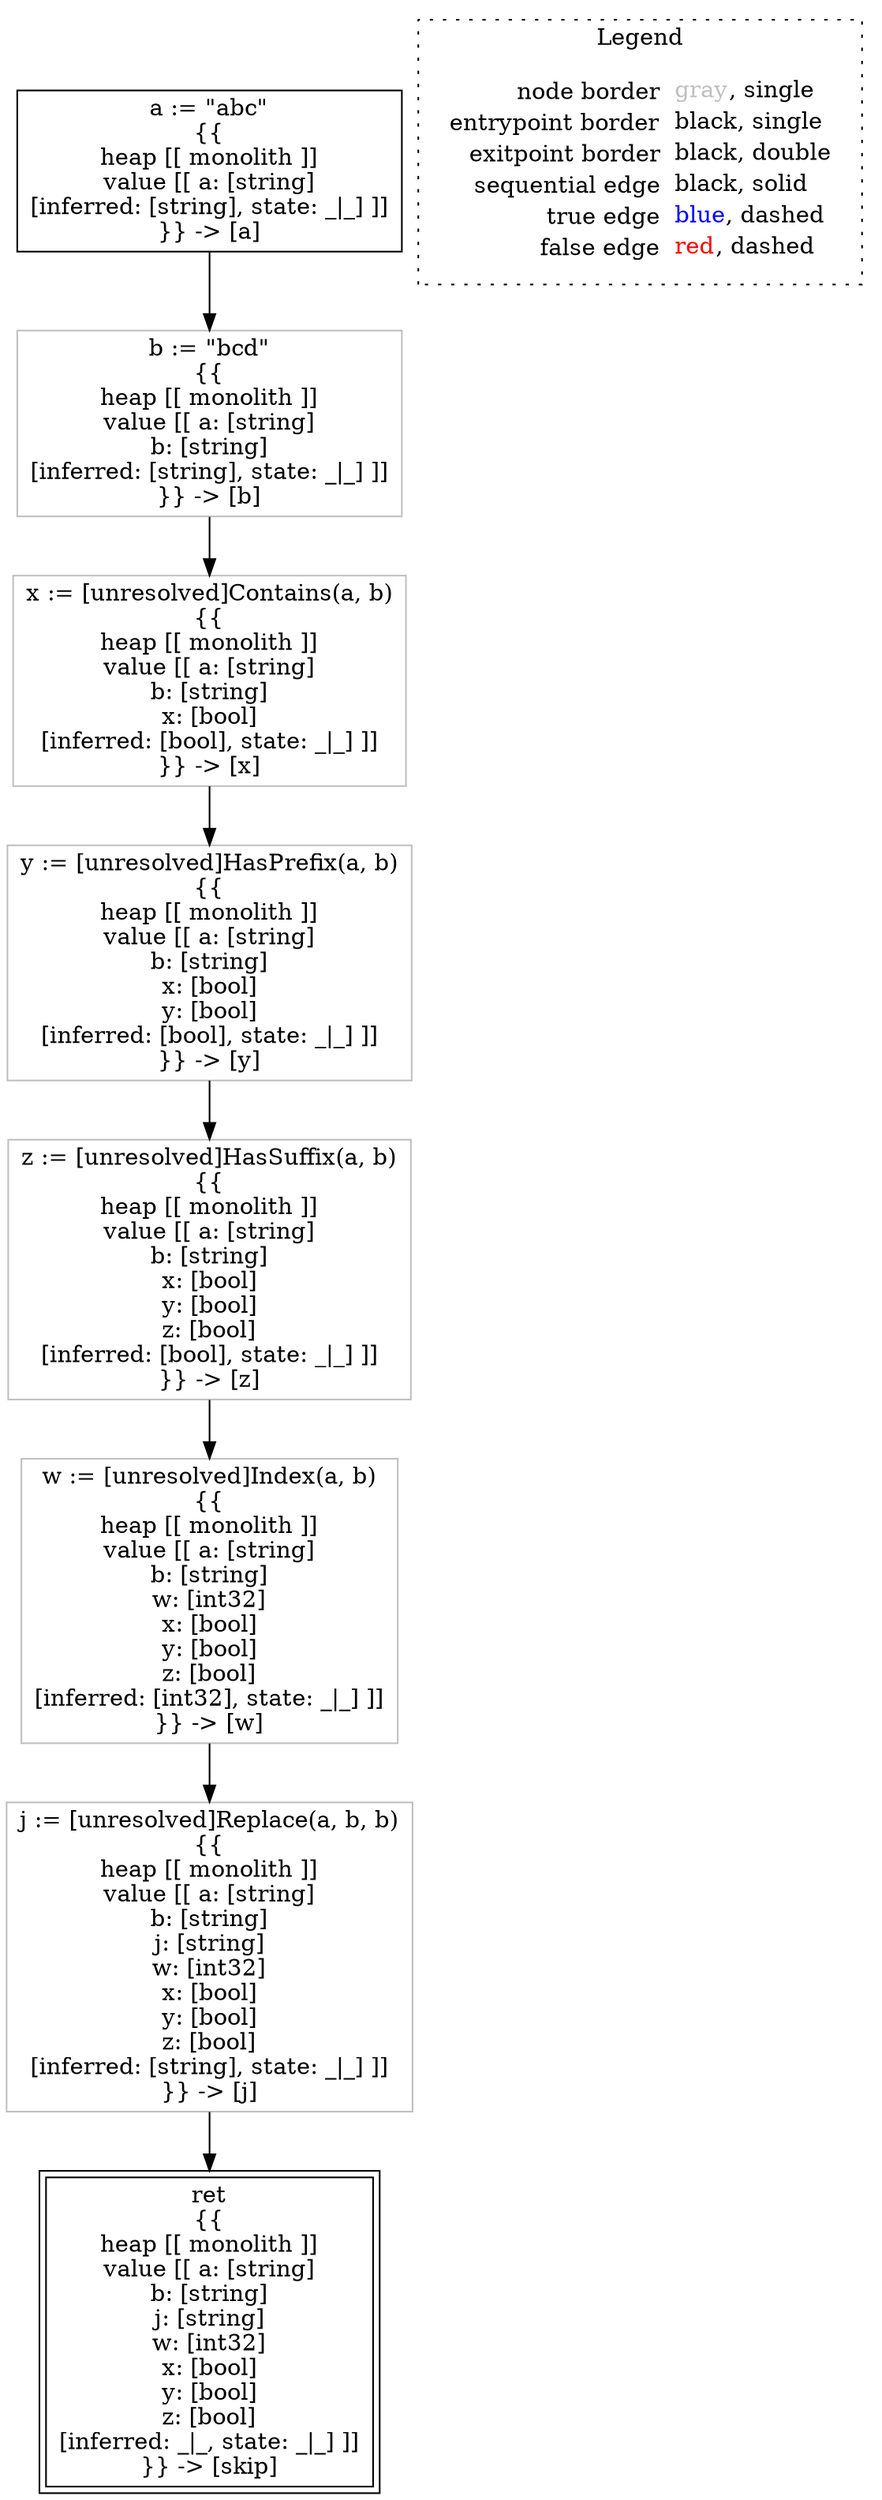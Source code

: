digraph {
	"node0" [shape="rect",color="black",label=<a := &quot;abc&quot;<BR/>{{<BR/>heap [[ monolith ]]<BR/>value [[ a: [string]<BR/>[inferred: [string], state: _|_] ]]<BR/>}} -&gt; [a]>];
	"node1" [shape="rect",color="gray",label=<b := &quot;bcd&quot;<BR/>{{<BR/>heap [[ monolith ]]<BR/>value [[ a: [string]<BR/>b: [string]<BR/>[inferred: [string], state: _|_] ]]<BR/>}} -&gt; [b]>];
	"node2" [shape="rect",color="gray",label=<j := [unresolved]Replace(a, b, b)<BR/>{{<BR/>heap [[ monolith ]]<BR/>value [[ a: [string]<BR/>b: [string]<BR/>j: [string]<BR/>w: [int32]<BR/>x: [bool]<BR/>y: [bool]<BR/>z: [bool]<BR/>[inferred: [string], state: _|_] ]]<BR/>}} -&gt; [j]>];
	"node3" [shape="rect",color="black",peripheries="2",label=<ret<BR/>{{<BR/>heap [[ monolith ]]<BR/>value [[ a: [string]<BR/>b: [string]<BR/>j: [string]<BR/>w: [int32]<BR/>x: [bool]<BR/>y: [bool]<BR/>z: [bool]<BR/>[inferred: _|_, state: _|_] ]]<BR/>}} -&gt; [skip]>];
	"node4" [shape="rect",color="gray",label=<y := [unresolved]HasPrefix(a, b)<BR/>{{<BR/>heap [[ monolith ]]<BR/>value [[ a: [string]<BR/>b: [string]<BR/>x: [bool]<BR/>y: [bool]<BR/>[inferred: [bool], state: _|_] ]]<BR/>}} -&gt; [y]>];
	"node5" [shape="rect",color="gray",label=<z := [unresolved]HasSuffix(a, b)<BR/>{{<BR/>heap [[ monolith ]]<BR/>value [[ a: [string]<BR/>b: [string]<BR/>x: [bool]<BR/>y: [bool]<BR/>z: [bool]<BR/>[inferred: [bool], state: _|_] ]]<BR/>}} -&gt; [z]>];
	"node6" [shape="rect",color="gray",label=<x := [unresolved]Contains(a, b)<BR/>{{<BR/>heap [[ monolith ]]<BR/>value [[ a: [string]<BR/>b: [string]<BR/>x: [bool]<BR/>[inferred: [bool], state: _|_] ]]<BR/>}} -&gt; [x]>];
	"node7" [shape="rect",color="gray",label=<w := [unresolved]Index(a, b)<BR/>{{<BR/>heap [[ monolith ]]<BR/>value [[ a: [string]<BR/>b: [string]<BR/>w: [int32]<BR/>x: [bool]<BR/>y: [bool]<BR/>z: [bool]<BR/>[inferred: [int32], state: _|_] ]]<BR/>}} -&gt; [w]>];
	"node1" -> "node6" [color="black"];
	"node2" -> "node3" [color="black"];
	"node0" -> "node1" [color="black"];
	"node4" -> "node5" [color="black"];
	"node5" -> "node7" [color="black"];
	"node6" -> "node4" [color="black"];
	"node7" -> "node2" [color="black"];
subgraph cluster_legend {
	label="Legend";
	style=dotted;
	node [shape=plaintext];
	"legend" [label=<<table border="0" cellpadding="2" cellspacing="0" cellborder="0"><tr><td align="right">node border&nbsp;</td><td align="left"><font color="gray">gray</font>, single</td></tr><tr><td align="right">entrypoint border&nbsp;</td><td align="left"><font color="black">black</font>, single</td></tr><tr><td align="right">exitpoint border&nbsp;</td><td align="left"><font color="black">black</font>, double</td></tr><tr><td align="right">sequential edge&nbsp;</td><td align="left"><font color="black">black</font>, solid</td></tr><tr><td align="right">true edge&nbsp;</td><td align="left"><font color="blue">blue</font>, dashed</td></tr><tr><td align="right">false edge&nbsp;</td><td align="left"><font color="red">red</font>, dashed</td></tr></table>>];
}

}
